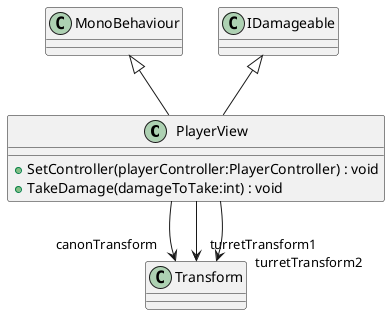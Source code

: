 @startuml
class PlayerView {
    + SetController(playerController:PlayerController) : void
    + TakeDamage(damageToTake:int) : void
}
MonoBehaviour <|-- PlayerView
IDamageable <|-- PlayerView
PlayerView --> "canonTransform" Transform
PlayerView --> "turretTransform1" Transform
PlayerView --> "turretTransform2" Transform
@enduml
